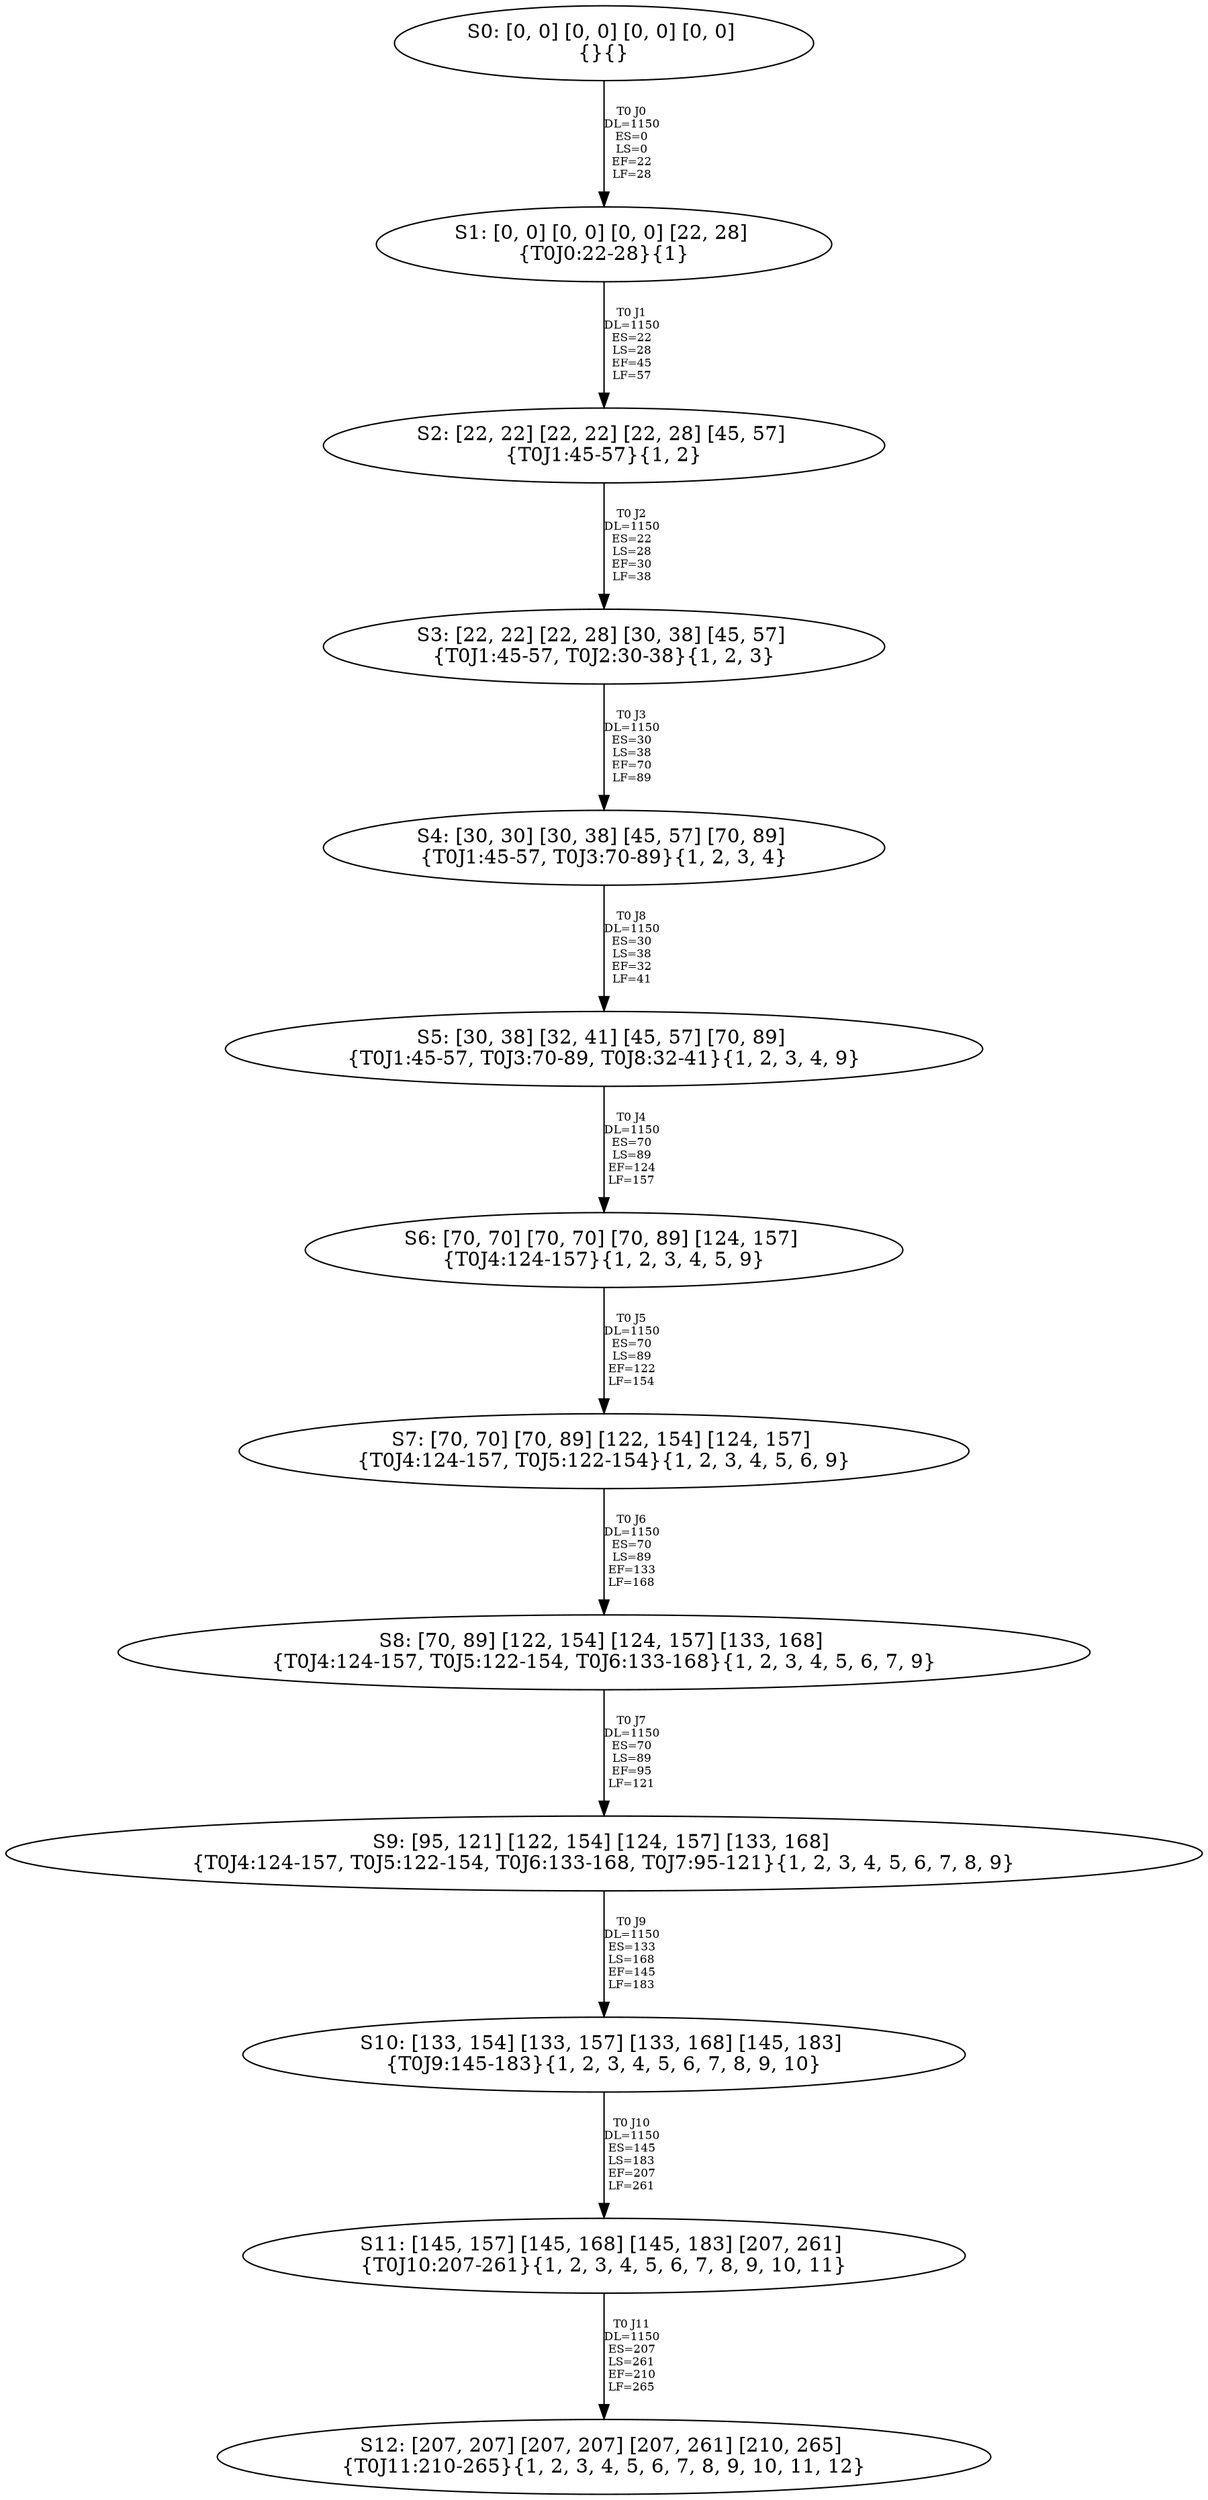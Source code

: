 digraph {
	S0[label="S0: [0, 0] [0, 0] [0, 0] [0, 0] \n{}{}"];
	S1[label="S1: [0, 0] [0, 0] [0, 0] [22, 28] \n{T0J0:22-28}{1}"];
	S2[label="S2: [22, 22] [22, 22] [22, 28] [45, 57] \n{T0J1:45-57}{1, 2}"];
	S3[label="S3: [22, 22] [22, 28] [30, 38] [45, 57] \n{T0J1:45-57, T0J2:30-38}{1, 2, 3}"];
	S4[label="S4: [30, 30] [30, 38] [45, 57] [70, 89] \n{T0J1:45-57, T0J3:70-89}{1, 2, 3, 4}"];
	S5[label="S5: [30, 38] [32, 41] [45, 57] [70, 89] \n{T0J1:45-57, T0J3:70-89, T0J8:32-41}{1, 2, 3, 4, 9}"];
	S6[label="S6: [70, 70] [70, 70] [70, 89] [124, 157] \n{T0J4:124-157}{1, 2, 3, 4, 5, 9}"];
	S7[label="S7: [70, 70] [70, 89] [122, 154] [124, 157] \n{T0J4:124-157, T0J5:122-154}{1, 2, 3, 4, 5, 6, 9}"];
	S8[label="S8: [70, 89] [122, 154] [124, 157] [133, 168] \n{T0J4:124-157, T0J5:122-154, T0J6:133-168}{1, 2, 3, 4, 5, 6, 7, 9}"];
	S9[label="S9: [95, 121] [122, 154] [124, 157] [133, 168] \n{T0J4:124-157, T0J5:122-154, T0J6:133-168, T0J7:95-121}{1, 2, 3, 4, 5, 6, 7, 8, 9}"];
	S10[label="S10: [133, 154] [133, 157] [133, 168] [145, 183] \n{T0J9:145-183}{1, 2, 3, 4, 5, 6, 7, 8, 9, 10}"];
	S11[label="S11: [145, 157] [145, 168] [145, 183] [207, 261] \n{T0J10:207-261}{1, 2, 3, 4, 5, 6, 7, 8, 9, 10, 11}"];
	S12[label="S12: [207, 207] [207, 207] [207, 261] [210, 265] \n{T0J11:210-265}{1, 2, 3, 4, 5, 6, 7, 8, 9, 10, 11, 12}"];
	S0 -> S1[label="T0 J0\nDL=1150\nES=0\nLS=0\nEF=22\nLF=28",fontsize=8];
	S1 -> S2[label="T0 J1\nDL=1150\nES=22\nLS=28\nEF=45\nLF=57",fontsize=8];
	S2 -> S3[label="T0 J2\nDL=1150\nES=22\nLS=28\nEF=30\nLF=38",fontsize=8];
	S3 -> S4[label="T0 J3\nDL=1150\nES=30\nLS=38\nEF=70\nLF=89",fontsize=8];
	S4 -> S5[label="T0 J8\nDL=1150\nES=30\nLS=38\nEF=32\nLF=41",fontsize=8];
	S5 -> S6[label="T0 J4\nDL=1150\nES=70\nLS=89\nEF=124\nLF=157",fontsize=8];
	S6 -> S7[label="T0 J5\nDL=1150\nES=70\nLS=89\nEF=122\nLF=154",fontsize=8];
	S7 -> S8[label="T0 J6\nDL=1150\nES=70\nLS=89\nEF=133\nLF=168",fontsize=8];
	S8 -> S9[label="T0 J7\nDL=1150\nES=70\nLS=89\nEF=95\nLF=121",fontsize=8];
	S9 -> S10[label="T0 J9\nDL=1150\nES=133\nLS=168\nEF=145\nLF=183",fontsize=8];
	S10 -> S11[label="T0 J10\nDL=1150\nES=145\nLS=183\nEF=207\nLF=261",fontsize=8];
	S11 -> S12[label="T0 J11\nDL=1150\nES=207\nLS=261\nEF=210\nLF=265",fontsize=8];
}
